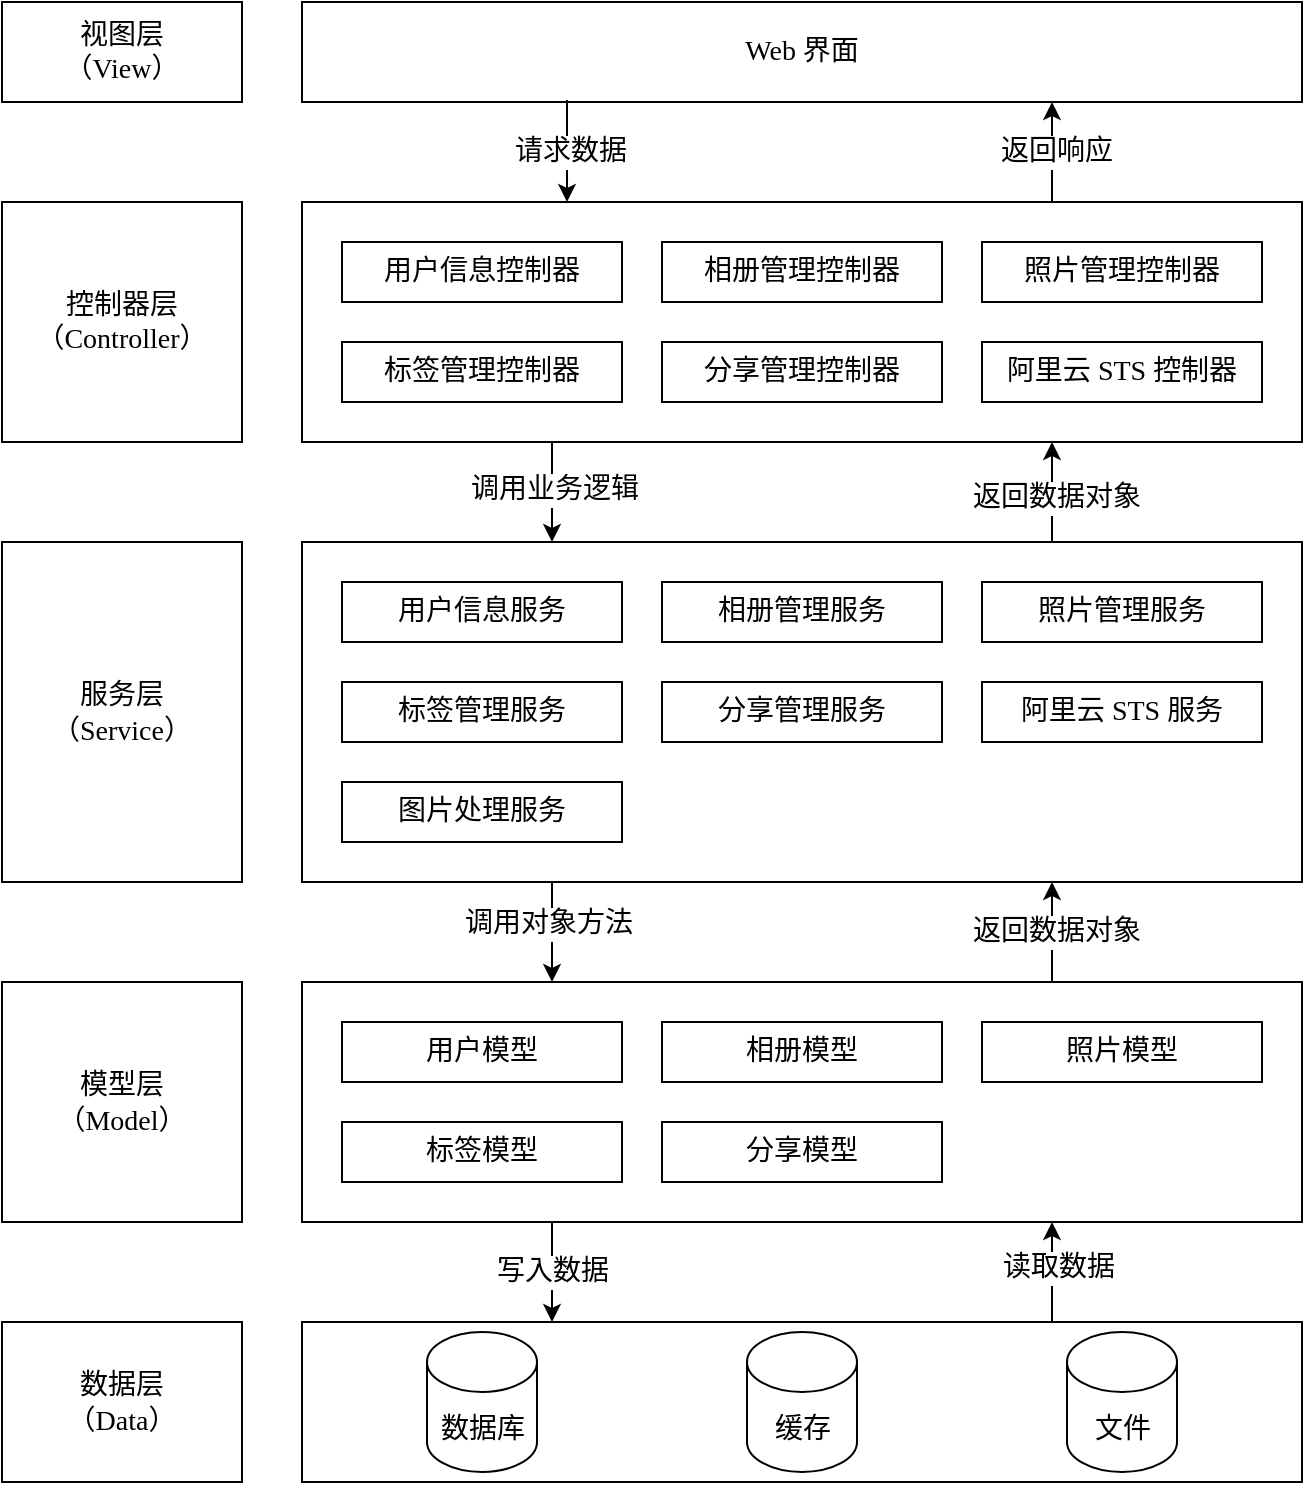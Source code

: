 <mxfile version="21.2.9" type="github">
  <diagram name="Page-1" id="wQUGXdMJ6Q_dD7qGj5Qh">
    <mxGraphModel dx="726" dy="516" grid="1" gridSize="10" guides="1" tooltips="1" connect="1" arrows="1" fold="1" page="0" pageScale="1" pageWidth="850" pageHeight="1100" math="0" shadow="0">
      <root>
        <mxCell id="0" />
        <mxCell id="1" parent="0" />
        <mxCell id="BIzshJUT_aMa5dCBa4wF-1" value="&lt;font style=&quot;font-size: 14px;&quot; face=&quot;宋体&quot;&gt;视图层&lt;br&gt;（&lt;/font&gt;&lt;font face=&quot;Times New Roman&quot; style=&quot;font-size: 14px;&quot;&gt;View&lt;/font&gt;&lt;font style=&quot;font-size: 14px;&quot; face=&quot;宋体&quot;&gt;）&lt;/font&gt;" style="rounded=0;whiteSpace=wrap;html=1;" vertex="1" parent="1">
          <mxGeometry x="40" y="60" width="120" height="50" as="geometry" />
        </mxCell>
        <mxCell id="BIzshJUT_aMa5dCBa4wF-3" value="&lt;font style=&quot;font-size: 14px;&quot; face=&quot;Times New Roman&quot;&gt;Web&lt;/font&gt; &lt;font face=&quot;宋体&quot; style=&quot;font-size: 14px;&quot;&gt;界面&lt;/font&gt;" style="rounded=0;whiteSpace=wrap;html=1;" vertex="1" parent="1">
          <mxGeometry x="190" y="60" width="500" height="50" as="geometry" />
        </mxCell>
        <mxCell id="BIzshJUT_aMa5dCBa4wF-10" value="&lt;font style=&quot;font-size: 14px;&quot; face=&quot;宋体&quot;&gt;控制器层（&lt;/font&gt;&lt;font face=&quot;Times New Roman&quot; style=&quot;font-size: 14px;&quot;&gt;Controller&lt;/font&gt;&lt;font style=&quot;font-size: 14px;&quot; face=&quot;宋体&quot;&gt;）&lt;/font&gt;" style="rounded=0;whiteSpace=wrap;html=1;" vertex="1" parent="1">
          <mxGeometry x="40" y="160" width="120" height="120" as="geometry" />
        </mxCell>
        <mxCell id="BIzshJUT_aMa5dCBa4wF-67" style="edgeStyle=orthogonalEdgeStyle;rounded=0;orthogonalLoop=1;jettySize=auto;html=1;exitX=0.25;exitY=1;exitDx=0;exitDy=0;entryX=0.25;entryY=0;entryDx=0;entryDy=0;" edge="1" parent="1" source="BIzshJUT_aMa5dCBa4wF-11" target="BIzshJUT_aMa5dCBa4wF-39">
          <mxGeometry relative="1" as="geometry" />
        </mxCell>
        <mxCell id="BIzshJUT_aMa5dCBa4wF-68" value="&lt;font face=&quot;宋体&quot; style=&quot;font-size: 14px;&quot;&gt;调用业务逻辑&lt;/font&gt;" style="edgeLabel;html=1;align=center;verticalAlign=middle;resizable=0;points=[];" vertex="1" connectable="0" parent="BIzshJUT_aMa5dCBa4wF-67">
          <mxGeometry x="-0.067" relative="1" as="geometry">
            <mxPoint x="1" as="offset" />
          </mxGeometry>
        </mxCell>
        <mxCell id="BIzshJUT_aMa5dCBa4wF-11" value="" style="rounded=0;whiteSpace=wrap;html=1;" vertex="1" parent="1">
          <mxGeometry x="190" y="160" width="500" height="120" as="geometry" />
        </mxCell>
        <mxCell id="BIzshJUT_aMa5dCBa4wF-19" value="&lt;span style=&quot;font-size: 14px;&quot;&gt;&lt;font face=&quot;宋体&quot;&gt;数据层&lt;br&gt;（&lt;/font&gt;&lt;font face=&quot;Times New Roman&quot;&gt;Data&lt;/font&gt;&lt;font face=&quot;宋体&quot;&gt;）&lt;/font&gt;&lt;/span&gt;" style="rounded=0;whiteSpace=wrap;html=1;" vertex="1" parent="1">
          <mxGeometry x="40" y="720" width="120" height="80" as="geometry" />
        </mxCell>
        <mxCell id="BIzshJUT_aMa5dCBa4wF-77" style="edgeStyle=orthogonalEdgeStyle;rounded=0;orthogonalLoop=1;jettySize=auto;html=1;exitX=0.75;exitY=0;exitDx=0;exitDy=0;entryX=0.75;entryY=1;entryDx=0;entryDy=0;" edge="1" parent="1" source="BIzshJUT_aMa5dCBa4wF-20" target="BIzshJUT_aMa5dCBa4wF-55">
          <mxGeometry relative="1" as="geometry" />
        </mxCell>
        <mxCell id="BIzshJUT_aMa5dCBa4wF-78" value="&lt;font face=&quot;宋体&quot; style=&quot;font-size: 14px;&quot;&gt;读取数据&lt;/font&gt;" style="edgeLabel;html=1;align=center;verticalAlign=middle;resizable=0;points=[];" vertex="1" connectable="0" parent="BIzshJUT_aMa5dCBa4wF-77">
          <mxGeometry x="0.1" y="-2" relative="1" as="geometry">
            <mxPoint x="1" as="offset" />
          </mxGeometry>
        </mxCell>
        <mxCell id="BIzshJUT_aMa5dCBa4wF-20" value="" style="rounded=0;whiteSpace=wrap;html=1;" vertex="1" parent="1">
          <mxGeometry x="190" y="720" width="500" height="80" as="geometry" />
        </mxCell>
        <mxCell id="BIzshJUT_aMa5dCBa4wF-25" value="&lt;span style=&quot;font-size: 14px;&quot;&gt;&lt;font face=&quot;宋体&quot;&gt;数据库&lt;/font&gt;&lt;/span&gt;" style="shape=cylinder3;whiteSpace=wrap;html=1;boundedLbl=1;backgroundOutline=1;size=15;" vertex="1" parent="1">
          <mxGeometry x="252.5" y="725" width="55" height="70" as="geometry" />
        </mxCell>
        <mxCell id="BIzshJUT_aMa5dCBa4wF-30" value="&lt;font style=&quot;font-size: 14px;&quot; face=&quot;宋体&quot;&gt;用户信息控制器&lt;/font&gt;" style="rounded=0;whiteSpace=wrap;html=1;" vertex="1" parent="1">
          <mxGeometry x="210" y="180" width="140" height="30" as="geometry" />
        </mxCell>
        <mxCell id="BIzshJUT_aMa5dCBa4wF-34" value="&lt;font style=&quot;font-size: 14px;&quot; face=&quot;宋体&quot;&gt;相册管理控制器&lt;/font&gt;" style="rounded=0;whiteSpace=wrap;html=1;" vertex="1" parent="1">
          <mxGeometry x="370" y="180" width="140" height="30" as="geometry" />
        </mxCell>
        <mxCell id="BIzshJUT_aMa5dCBa4wF-35" value="&lt;font style=&quot;font-size: 14px;&quot; face=&quot;宋体&quot;&gt;照片管理控制器&lt;/font&gt;" style="rounded=0;whiteSpace=wrap;html=1;" vertex="1" parent="1">
          <mxGeometry x="530" y="180" width="140" height="30" as="geometry" />
        </mxCell>
        <mxCell id="BIzshJUT_aMa5dCBa4wF-36" value="&lt;font style=&quot;font-size: 14px;&quot; face=&quot;宋体&quot;&gt;标签管理控制器&lt;/font&gt;" style="rounded=0;whiteSpace=wrap;html=1;" vertex="1" parent="1">
          <mxGeometry x="210" y="230" width="140" height="30" as="geometry" />
        </mxCell>
        <mxCell id="BIzshJUT_aMa5dCBa4wF-37" value="&lt;font style=&quot;font-size: 14px;&quot; face=&quot;宋体&quot;&gt;分享管理控制器&lt;/font&gt;" style="rounded=0;whiteSpace=wrap;html=1;" vertex="1" parent="1">
          <mxGeometry x="370" y="230" width="140" height="30" as="geometry" />
        </mxCell>
        <mxCell id="BIzshJUT_aMa5dCBa4wF-38" value="&lt;span style=&quot;font-size: 14px;&quot;&gt;&lt;font face=&quot;宋体&quot;&gt;服务层&lt;br&gt;（&lt;/font&gt;&lt;font face=&quot;Times New Roman&quot;&gt;Service&lt;/font&gt;&lt;font face=&quot;宋体&quot;&gt;）&lt;/font&gt;&lt;/span&gt;" style="rounded=0;whiteSpace=wrap;html=1;" vertex="1" parent="1">
          <mxGeometry x="40" y="330" width="120" height="170" as="geometry" />
        </mxCell>
        <mxCell id="BIzshJUT_aMa5dCBa4wF-69" style="edgeStyle=orthogonalEdgeStyle;rounded=0;orthogonalLoop=1;jettySize=auto;html=1;exitX=0.75;exitY=0;exitDx=0;exitDy=0;entryX=0.75;entryY=1;entryDx=0;entryDy=0;" edge="1" parent="1" source="BIzshJUT_aMa5dCBa4wF-39" target="BIzshJUT_aMa5dCBa4wF-11">
          <mxGeometry relative="1" as="geometry" />
        </mxCell>
        <mxCell id="BIzshJUT_aMa5dCBa4wF-70" value="&lt;font style=&quot;font-size: 14px;&quot; face=&quot;宋体&quot;&gt;返回数据对象&lt;/font&gt;" style="edgeLabel;html=1;align=center;verticalAlign=middle;resizable=0;points=[];" vertex="1" connectable="0" parent="BIzshJUT_aMa5dCBa4wF-69">
          <mxGeometry x="-0.1" y="-1" relative="1" as="geometry">
            <mxPoint x="1" as="offset" />
          </mxGeometry>
        </mxCell>
        <mxCell id="BIzshJUT_aMa5dCBa4wF-71" style="edgeStyle=orthogonalEdgeStyle;rounded=0;orthogonalLoop=1;jettySize=auto;html=1;exitX=0.25;exitY=1;exitDx=0;exitDy=0;entryX=0.25;entryY=0;entryDx=0;entryDy=0;" edge="1" parent="1" source="BIzshJUT_aMa5dCBa4wF-39" target="BIzshJUT_aMa5dCBa4wF-55">
          <mxGeometry relative="1" as="geometry" />
        </mxCell>
        <mxCell id="BIzshJUT_aMa5dCBa4wF-72" value="&lt;font style=&quot;font-size: 14px;&quot; face=&quot;宋体&quot;&gt;调用对象方法&lt;/font&gt;" style="edgeLabel;html=1;align=center;verticalAlign=middle;resizable=0;points=[];" vertex="1" connectable="0" parent="BIzshJUT_aMa5dCBa4wF-71">
          <mxGeometry x="-0.167" y="-2" relative="1" as="geometry">
            <mxPoint as="offset" />
          </mxGeometry>
        </mxCell>
        <mxCell id="BIzshJUT_aMa5dCBa4wF-39" value="" style="rounded=0;whiteSpace=wrap;html=1;" vertex="1" parent="1">
          <mxGeometry x="190" y="330" width="500" height="170" as="geometry" />
        </mxCell>
        <mxCell id="BIzshJUT_aMa5dCBa4wF-42" value="&lt;font style=&quot;font-size: 14px;&quot; face=&quot;宋体&quot;&gt;用户信息服务&lt;/font&gt;" style="rounded=0;whiteSpace=wrap;html=1;" vertex="1" parent="1">
          <mxGeometry x="210" y="350" width="140" height="30" as="geometry" />
        </mxCell>
        <mxCell id="BIzshJUT_aMa5dCBa4wF-43" value="&lt;font style=&quot;font-size: 14px;&quot; face=&quot;宋体&quot;&gt;相册管理服务&lt;/font&gt;" style="rounded=0;whiteSpace=wrap;html=1;" vertex="1" parent="1">
          <mxGeometry x="370" y="350" width="140" height="30" as="geometry" />
        </mxCell>
        <mxCell id="BIzshJUT_aMa5dCBa4wF-44" value="&lt;font style=&quot;font-size: 14px;&quot; face=&quot;宋体&quot;&gt;照片管理服务&lt;/font&gt;" style="rounded=0;whiteSpace=wrap;html=1;" vertex="1" parent="1">
          <mxGeometry x="530" y="350" width="140" height="30" as="geometry" />
        </mxCell>
        <mxCell id="BIzshJUT_aMa5dCBa4wF-45" value="&lt;font style=&quot;font-size: 14px;&quot; face=&quot;宋体&quot;&gt;标签管理服务&lt;/font&gt;" style="rounded=0;whiteSpace=wrap;html=1;" vertex="1" parent="1">
          <mxGeometry x="210" y="400" width="140" height="30" as="geometry" />
        </mxCell>
        <mxCell id="BIzshJUT_aMa5dCBa4wF-46" value="&lt;font style=&quot;font-size: 14px;&quot; face=&quot;宋体&quot;&gt;分享管理服务&lt;/font&gt;" style="rounded=0;whiteSpace=wrap;html=1;" vertex="1" parent="1">
          <mxGeometry x="370" y="400" width="140" height="30" as="geometry" />
        </mxCell>
        <mxCell id="BIzshJUT_aMa5dCBa4wF-47" value="&lt;font style=&quot;font-size: 14px;&quot; face=&quot;宋体&quot;&gt;阿里云 &lt;/font&gt;&lt;font face=&quot;Times New Roman&quot; style=&quot;font-size: 14px;&quot;&gt;STS&lt;/font&gt;&lt;font style=&quot;font-size: 14px;&quot; face=&quot;宋体&quot;&gt; 服务&lt;/font&gt;" style="rounded=0;whiteSpace=wrap;html=1;" vertex="1" parent="1">
          <mxGeometry x="530" y="400" width="140" height="30" as="geometry" />
        </mxCell>
        <mxCell id="BIzshJUT_aMa5dCBa4wF-49" value="&lt;font style=&quot;font-size: 14px;&quot; face=&quot;宋体&quot;&gt;图片处理服务&lt;/font&gt;" style="rounded=0;whiteSpace=wrap;html=1;" vertex="1" parent="1">
          <mxGeometry x="210" y="450" width="140" height="30" as="geometry" />
        </mxCell>
        <mxCell id="BIzshJUT_aMa5dCBa4wF-51" value="&lt;font style=&quot;border-color: var(--border-color); font-size: 14px;&quot; face=&quot;宋体&quot;&gt;阿里云&amp;nbsp;&lt;/font&gt;&lt;font style=&quot;border-color: var(--border-color); font-size: 14px;&quot; face=&quot;Times New Roman&quot;&gt;STS&lt;/font&gt;&lt;font style=&quot;border-color: var(--border-color); font-size: 14px;&quot; face=&quot;宋体&quot;&gt;&amp;nbsp;控制器&lt;/font&gt;" style="rounded=0;whiteSpace=wrap;html=1;" vertex="1" parent="1">
          <mxGeometry x="530" y="230" width="140" height="30" as="geometry" />
        </mxCell>
        <mxCell id="BIzshJUT_aMa5dCBa4wF-52" value="&lt;span style=&quot;font-size: 14px;&quot;&gt;&lt;font face=&quot;宋体&quot;&gt;缓存&lt;/font&gt;&lt;/span&gt;" style="shape=cylinder3;whiteSpace=wrap;html=1;boundedLbl=1;backgroundOutline=1;size=15;" vertex="1" parent="1">
          <mxGeometry x="412.5" y="725" width="55" height="70" as="geometry" />
        </mxCell>
        <mxCell id="BIzshJUT_aMa5dCBa4wF-53" value="&lt;span style=&quot;font-size: 14px;&quot;&gt;&lt;font face=&quot;宋体&quot;&gt;文件&lt;/font&gt;&lt;/span&gt;" style="shape=cylinder3;whiteSpace=wrap;html=1;boundedLbl=1;backgroundOutline=1;size=15;" vertex="1" parent="1">
          <mxGeometry x="572.5" y="725" width="55" height="70" as="geometry" />
        </mxCell>
        <mxCell id="BIzshJUT_aMa5dCBa4wF-54" value="&lt;span style=&quot;font-size: 14px;&quot;&gt;&lt;font face=&quot;宋体&quot;&gt;模型层&lt;br&gt;（&lt;/font&gt;&lt;font face=&quot;Times New Roman&quot;&gt;Model&lt;/font&gt;&lt;font face=&quot;宋体&quot;&gt;）&lt;/font&gt;&lt;/span&gt;" style="rounded=0;whiteSpace=wrap;html=1;" vertex="1" parent="1">
          <mxGeometry x="40" y="550" width="120" height="120" as="geometry" />
        </mxCell>
        <mxCell id="BIzshJUT_aMa5dCBa4wF-73" style="edgeStyle=orthogonalEdgeStyle;rounded=0;orthogonalLoop=1;jettySize=auto;html=1;exitX=0.75;exitY=0;exitDx=0;exitDy=0;entryX=0.75;entryY=1;entryDx=0;entryDy=0;" edge="1" parent="1" source="BIzshJUT_aMa5dCBa4wF-55" target="BIzshJUT_aMa5dCBa4wF-39">
          <mxGeometry relative="1" as="geometry" />
        </mxCell>
        <mxCell id="BIzshJUT_aMa5dCBa4wF-74" value="&lt;font face=&quot;宋体&quot; style=&quot;font-size: 14px;&quot;&gt;返回数据对象&lt;/font&gt;" style="edgeLabel;html=1;align=center;verticalAlign=middle;resizable=0;points=[];" vertex="1" connectable="0" parent="BIzshJUT_aMa5dCBa4wF-73">
          <mxGeometry y="-1" relative="1" as="geometry">
            <mxPoint x="1" as="offset" />
          </mxGeometry>
        </mxCell>
        <mxCell id="BIzshJUT_aMa5dCBa4wF-75" value="&lt;font style=&quot;font-size: 14px;&quot; face=&quot;宋体&quot;&gt;写入数据&lt;/font&gt;" style="edgeStyle=orthogonalEdgeStyle;rounded=0;orthogonalLoop=1;jettySize=auto;html=1;exitX=0.25;exitY=1;exitDx=0;exitDy=0;entryX=0.25;entryY=0;entryDx=0;entryDy=0;" edge="1" parent="1" source="BIzshJUT_aMa5dCBa4wF-55" target="BIzshJUT_aMa5dCBa4wF-20">
          <mxGeometry relative="1" as="geometry" />
        </mxCell>
        <mxCell id="BIzshJUT_aMa5dCBa4wF-55" value="" style="rounded=0;whiteSpace=wrap;html=1;" vertex="1" parent="1">
          <mxGeometry x="190" y="550" width="500" height="120" as="geometry" />
        </mxCell>
        <mxCell id="BIzshJUT_aMa5dCBa4wF-56" value="&lt;font style=&quot;font-size: 14px;&quot; face=&quot;宋体&quot;&gt;用户模型&lt;/font&gt;" style="rounded=0;whiteSpace=wrap;html=1;" vertex="1" parent="1">
          <mxGeometry x="210" y="570" width="140" height="30" as="geometry" />
        </mxCell>
        <mxCell id="BIzshJUT_aMa5dCBa4wF-57" value="&lt;font style=&quot;font-size: 14px;&quot; face=&quot;宋体&quot;&gt;相册模型&lt;/font&gt;" style="rounded=0;whiteSpace=wrap;html=1;" vertex="1" parent="1">
          <mxGeometry x="370" y="570" width="140" height="30" as="geometry" />
        </mxCell>
        <mxCell id="BIzshJUT_aMa5dCBa4wF-58" value="&lt;font style=&quot;font-size: 14px;&quot; face=&quot;宋体&quot;&gt;照片模型&lt;/font&gt;" style="rounded=0;whiteSpace=wrap;html=1;" vertex="1" parent="1">
          <mxGeometry x="530" y="570" width="140" height="30" as="geometry" />
        </mxCell>
        <mxCell id="BIzshJUT_aMa5dCBa4wF-59" value="&lt;font style=&quot;font-size: 14px;&quot; face=&quot;宋体&quot;&gt;标签模型&lt;/font&gt;" style="rounded=0;whiteSpace=wrap;html=1;" vertex="1" parent="1">
          <mxGeometry x="210" y="620" width="140" height="30" as="geometry" />
        </mxCell>
        <mxCell id="BIzshJUT_aMa5dCBa4wF-60" value="&lt;font style=&quot;font-size: 14px;&quot; face=&quot;宋体&quot;&gt;分享模型&lt;/font&gt;" style="rounded=0;whiteSpace=wrap;html=1;" vertex="1" parent="1">
          <mxGeometry x="370" y="620" width="140" height="30" as="geometry" />
        </mxCell>
        <mxCell id="BIzshJUT_aMa5dCBa4wF-63" value="" style="endArrow=classic;html=1;rounded=0;entryX=0.265;entryY=0;entryDx=0;entryDy=0;exitX=0.265;exitY=0.98;exitDx=0;exitDy=0;exitPerimeter=0;entryPerimeter=0;" edge="1" parent="1" source="BIzshJUT_aMa5dCBa4wF-3" target="BIzshJUT_aMa5dCBa4wF-11">
          <mxGeometry width="50" height="50" relative="1" as="geometry">
            <mxPoint x="323" y="100" as="sourcePoint" />
            <mxPoint x="323" y="150" as="targetPoint" />
            <Array as="points" />
          </mxGeometry>
        </mxCell>
        <mxCell id="BIzshJUT_aMa5dCBa4wF-64" value="&lt;font face=&quot;宋体&quot;&gt;&lt;span style=&quot;font-size: 14px;&quot;&gt;请求数据&lt;/span&gt;&lt;/font&gt;" style="edgeLabel;html=1;align=center;verticalAlign=middle;resizable=0;points=[];" vertex="1" connectable="0" parent="BIzshJUT_aMa5dCBa4wF-63">
          <mxGeometry x="0.471" y="1" relative="1" as="geometry">
            <mxPoint y="-12" as="offset" />
          </mxGeometry>
        </mxCell>
        <mxCell id="BIzshJUT_aMa5dCBa4wF-65" value="" style="endArrow=classic;html=1;rounded=0;exitX=0.75;exitY=0;exitDx=0;exitDy=0;entryX=0.75;entryY=1;entryDx=0;entryDy=0;" edge="1" parent="1" source="BIzshJUT_aMa5dCBa4wF-11" target="BIzshJUT_aMa5dCBa4wF-3">
          <mxGeometry width="50" height="50" relative="1" as="geometry">
            <mxPoint x="380" y="270" as="sourcePoint" />
            <mxPoint x="430" y="220" as="targetPoint" />
          </mxGeometry>
        </mxCell>
        <mxCell id="BIzshJUT_aMa5dCBa4wF-66" value="&lt;font face=&quot;宋体&quot; style=&quot;font-size: 14px;&quot;&gt;返回响应&lt;/font&gt;" style="edgeLabel;html=1;align=center;verticalAlign=middle;resizable=0;points=[];" vertex="1" connectable="0" parent="BIzshJUT_aMa5dCBa4wF-65">
          <mxGeometry x="0.111" y="-1" relative="1" as="geometry">
            <mxPoint x="1" y="3" as="offset" />
          </mxGeometry>
        </mxCell>
      </root>
    </mxGraphModel>
  </diagram>
</mxfile>
